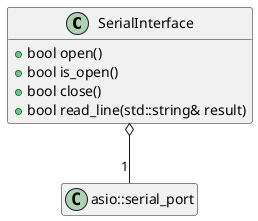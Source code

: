 @startuml
hide empty members
class SerialInterface
{
    + bool open()
    + bool is_open()
    + bool close()
    + bool read_line(std::string& result)
}

class asio::serial_port

SerialInterface o-- "1" asio::serial_port

@enduml
